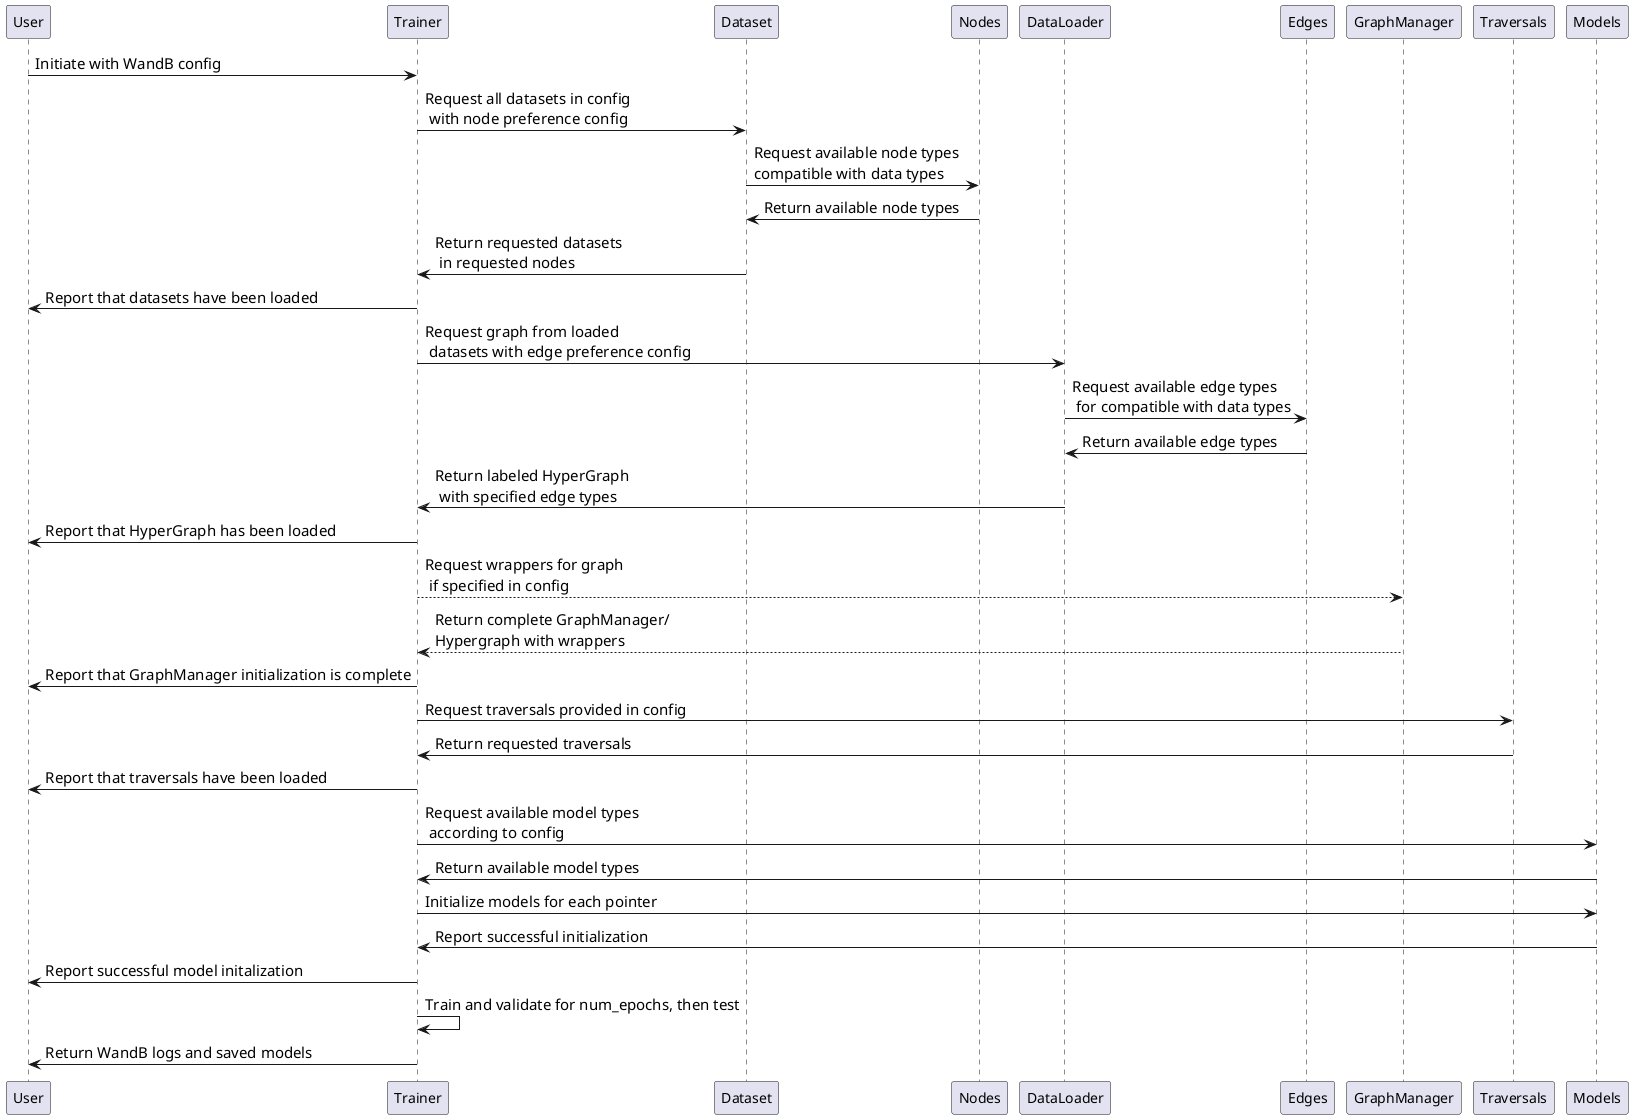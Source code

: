 @startuml flow
skinparam ParticipantPadding 5
skinparam BoxPadding 5
skinParam MaxAsciiMessageLength 15

User->Trainer: <size:15>Initiate with WandB config
Trainer->Dataset: <size:15>Request all datasets in config\n<size:15> with node preference config
Dataset->Nodes: <size:15>Request available node types \n<size:15>compatible with data types
Nodes->Dataset: <size:15>Return available node types
Dataset->Trainer: <size:15>Return requested datasets\n<size:15> in requested nodes
Trainer->User: <size:15>Report that datasets have been loaded
Trainer->DataLoader: <size:15>Request graph from loaded\n<size:15> datasets with edge preference config
DataLoader->Edges: <size:15>Request available edge types\n<size:15> for compatible with data types
Edges->DataLoader: <size:15>Return available edge types
DataLoader->Trainer: <size:15>Return labeled HyperGraph\n<size:15> with specified edge types
Trainer->User: <size:15>Report that HyperGraph has been loaded
Trainer-->GraphManager: <size:15>Request wrappers for graph\n<size:15> if specified in config
GraphManager-->Trainer: <size:15>Return complete GraphManager/\n<size:15>Hypergraph with wrappers
Trainer->User: <size:15>Report that GraphManager initialization is complete
Trainer->Traversals: <size:15>Request traversals provided in config
Traversals->Trainer: <size:15>Return requested traversals
Trainer->User: <size:15>Report that traversals have been loaded
Trainer->Models: <size:15>Request available model types\n<size:15> according to config
Models->Trainer: <size:15>Return available model types
Trainer->Models: <size:15>Initialize models for each pointer
Models->Trainer: <size:15>Report successful initialization
Trainer->User: <size:15>Report successful model initalization
Trainer->Trainer: <size:15>Train and validate for num_epochs, then test
Trainer->User: <size:15>Return WandB logs and saved models
@enduml